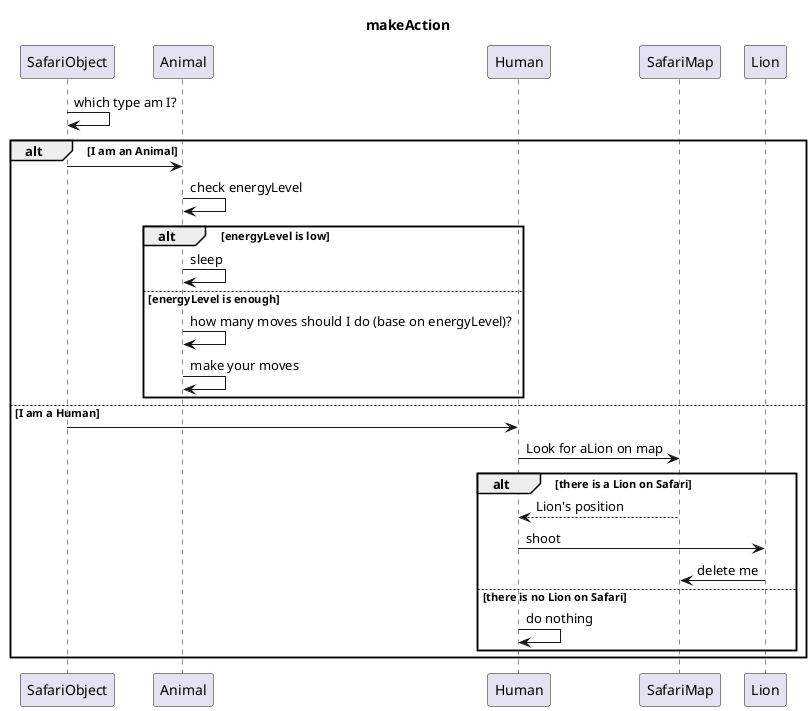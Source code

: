 @startuml
title makeAction
SafariObject -> SafariObject: which type am I?
alt I am an Animal
    SafariObject -> Animal
    Animal->Animal: check energyLevel
    alt energyLevel is low
        Animal -> Animal: sleep
    else energyLevel is enough
        Animal -> Animal: how many moves should I do (base on energyLevel)?
        Animal -> Animal: make your moves
    end

else I am a Human
    SafariObject -> Human
    Human -> SafariMap: Look for aLion on map
    alt there is a Lion on Safari
        SafariMap --> Human: Lion's position
        Human -> Lion: shoot
        Lion -> SafariMap: delete me
    else there is no Lion on Safari
        Human -> Human: do nothing
    end
end
@enduml